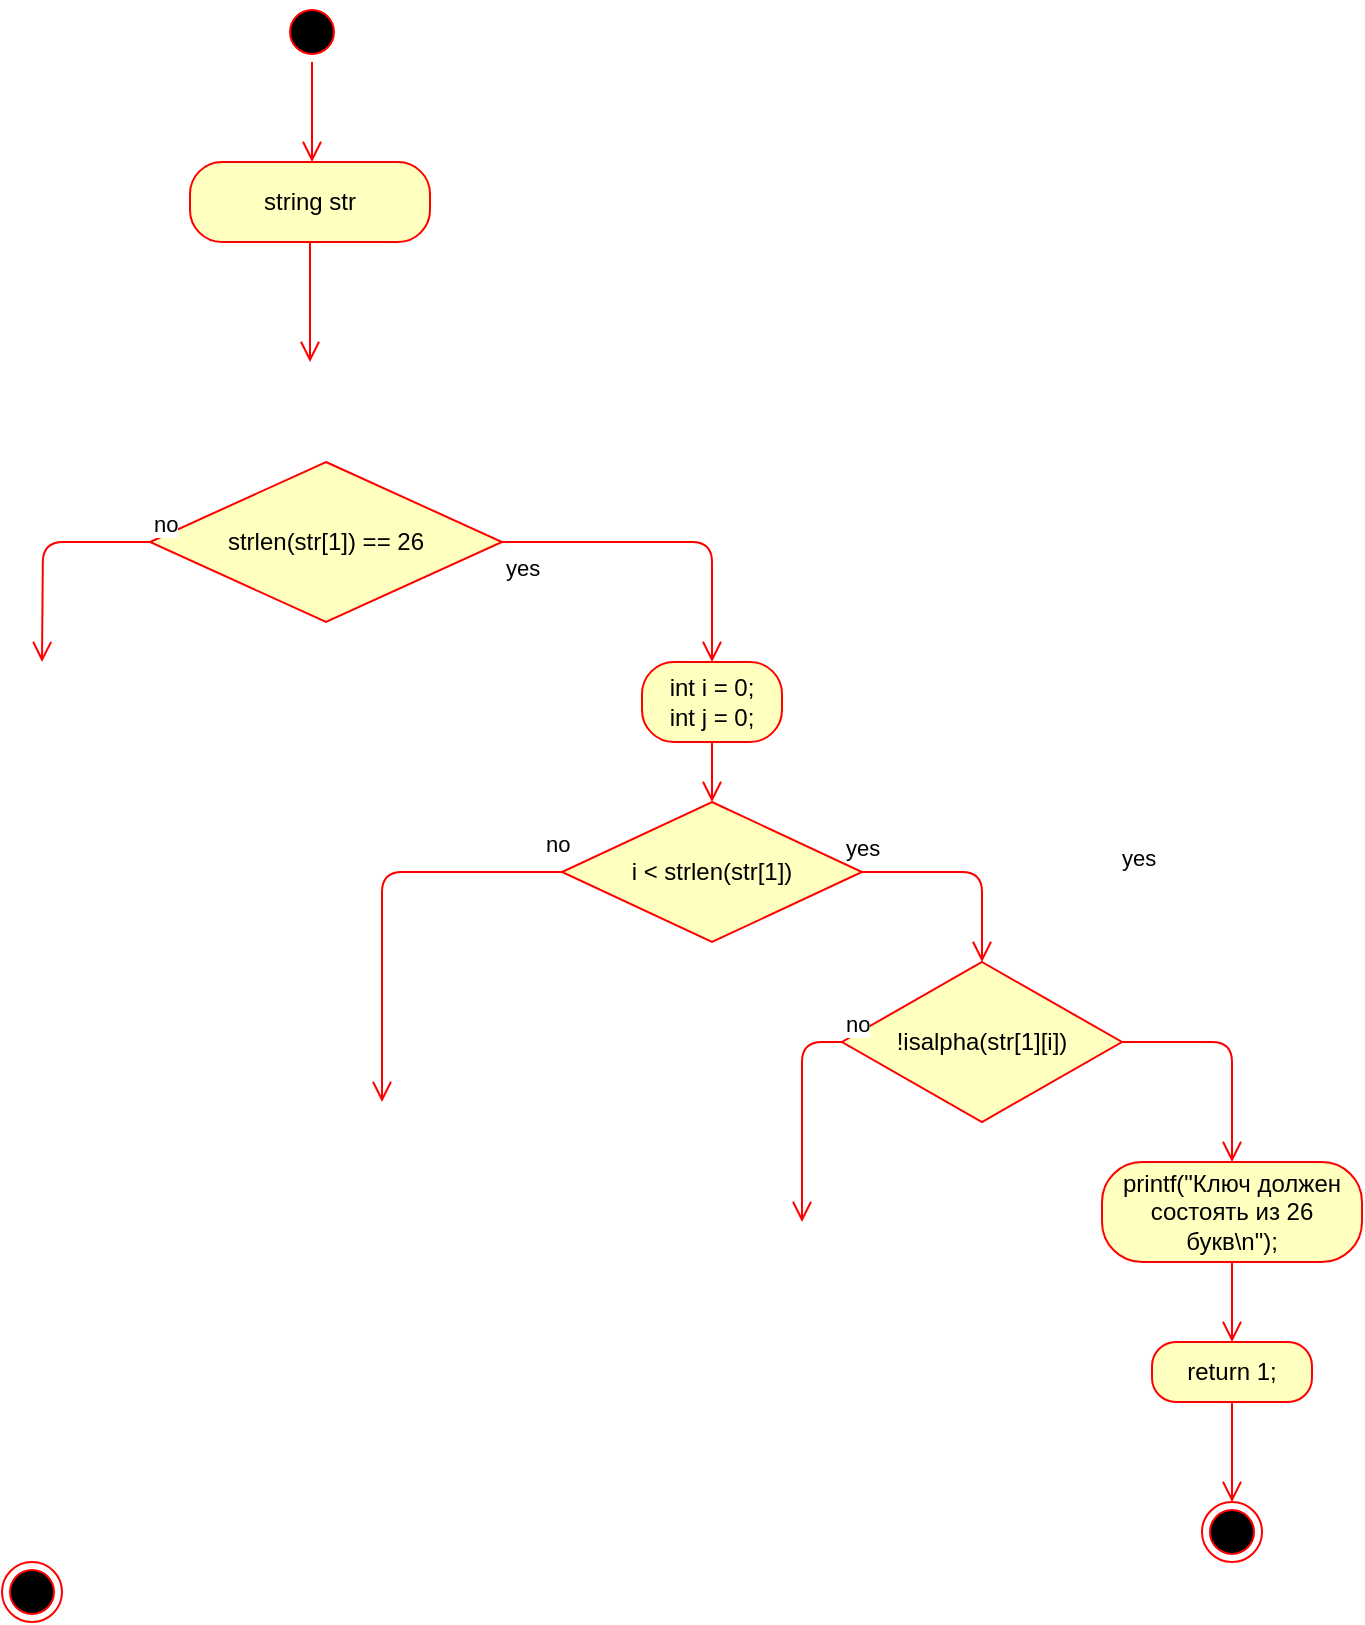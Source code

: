 <mxfile version="13.9.8" type="github">
  <diagram id="gMftlSXkGSuHVQYhd6Ju" name="Page-1">
    <mxGraphModel dx="702" dy="761" grid="1" gridSize="10" guides="1" tooltips="1" connect="1" arrows="1" fold="1" page="1" pageScale="1" pageWidth="827" pageHeight="1169" math="0" shadow="0">
      <root>
        <mxCell id="0" />
        <mxCell id="1" parent="0" />
        <mxCell id="4JtTPFdY17eOpFX0X-39-1" value="" style="ellipse;html=1;shape=endState;fillColor=#000000;strokeColor=#ff0000;" vertex="1" parent="1">
          <mxGeometry x="260" y="790" width="30" height="30" as="geometry" />
        </mxCell>
        <mxCell id="4JtTPFdY17eOpFX0X-39-2" value="" style="ellipse;html=1;shape=startState;fillColor=#000000;strokeColor=#ff0000;" vertex="1" parent="1">
          <mxGeometry x="400" y="10" width="30" height="30" as="geometry" />
        </mxCell>
        <mxCell id="4JtTPFdY17eOpFX0X-39-3" value="" style="edgeStyle=orthogonalEdgeStyle;html=1;verticalAlign=bottom;endArrow=open;endSize=8;strokeColor=#ff0000;" edge="1" source="4JtTPFdY17eOpFX0X-39-2" parent="1">
          <mxGeometry relative="1" as="geometry">
            <mxPoint x="415" y="90" as="targetPoint" />
            <Array as="points">
              <mxPoint x="415" y="60" />
              <mxPoint x="415" y="60" />
            </Array>
          </mxGeometry>
        </mxCell>
        <mxCell id="4JtTPFdY17eOpFX0X-39-4" value="string str&lt;br&gt;" style="rounded=1;whiteSpace=wrap;html=1;arcSize=40;fontColor=#000000;fillColor=#ffffc0;strokeColor=#ff0000;" vertex="1" parent="1">
          <mxGeometry x="354" y="90" width="120" height="40" as="geometry" />
        </mxCell>
        <mxCell id="4JtTPFdY17eOpFX0X-39-5" value="" style="edgeStyle=orthogonalEdgeStyle;html=1;verticalAlign=bottom;endArrow=open;endSize=8;strokeColor=#ff0000;" edge="1" source="4JtTPFdY17eOpFX0X-39-4" parent="1">
          <mxGeometry relative="1" as="geometry">
            <mxPoint x="414" y="190" as="targetPoint" />
          </mxGeometry>
        </mxCell>
        <mxCell id="4JtTPFdY17eOpFX0X-39-6" value="strlen(str[1]) == 26" style="rhombus;whiteSpace=wrap;html=1;fillColor=#ffffc0;strokeColor=#ff0000;" vertex="1" parent="1">
          <mxGeometry x="334" y="240" width="176" height="80" as="geometry" />
        </mxCell>
        <mxCell id="4JtTPFdY17eOpFX0X-39-7" value="no" style="edgeStyle=orthogonalEdgeStyle;html=1;align=left;verticalAlign=bottom;endArrow=open;endSize=8;strokeColor=#ff0000;" edge="1" source="4JtTPFdY17eOpFX0X-39-6" parent="1">
          <mxGeometry x="-1" relative="1" as="geometry">
            <mxPoint x="280" y="340" as="targetPoint" />
          </mxGeometry>
        </mxCell>
        <mxCell id="4JtTPFdY17eOpFX0X-39-8" value="yes" style="edgeStyle=orthogonalEdgeStyle;html=1;align=left;verticalAlign=top;endArrow=open;endSize=8;strokeColor=#ff0000;exitX=1;exitY=0.5;exitDx=0;exitDy=0;entryX=0.5;entryY=0;entryDx=0;entryDy=0;" edge="1" source="4JtTPFdY17eOpFX0X-39-6" parent="1" target="4JtTPFdY17eOpFX0X-39-9">
          <mxGeometry x="-1" relative="1" as="geometry">
            <mxPoint x="610" y="340" as="targetPoint" />
            <Array as="points">
              <mxPoint x="615" y="280" />
            </Array>
          </mxGeometry>
        </mxCell>
        <mxCell id="4JtTPFdY17eOpFX0X-39-9" value="int i = 0;&lt;br&gt;int j = 0;" style="rounded=1;whiteSpace=wrap;html=1;arcSize=40;fontColor=#000000;fillColor=#ffffc0;strokeColor=#ff0000;" vertex="1" parent="1">
          <mxGeometry x="580" y="340" width="70" height="40" as="geometry" />
        </mxCell>
        <mxCell id="4JtTPFdY17eOpFX0X-39-10" value="" style="edgeStyle=orthogonalEdgeStyle;html=1;verticalAlign=bottom;endArrow=open;endSize=8;strokeColor=#ff0000;entryX=0.5;entryY=0;entryDx=0;entryDy=0;" edge="1" source="4JtTPFdY17eOpFX0X-39-9" parent="1" target="4JtTPFdY17eOpFX0X-39-11">
          <mxGeometry relative="1" as="geometry">
            <mxPoint x="615" y="420" as="targetPoint" />
            <Array as="points" />
          </mxGeometry>
        </mxCell>
        <mxCell id="4JtTPFdY17eOpFX0X-39-11" value="i &amp;lt;&amp;nbsp;strlen(str[1])" style="rhombus;whiteSpace=wrap;html=1;fillColor=#ffffc0;strokeColor=#ff0000;" vertex="1" parent="1">
          <mxGeometry x="540" y="410" width="150" height="70" as="geometry" />
        </mxCell>
        <mxCell id="4JtTPFdY17eOpFX0X-39-12" value="no" style="edgeStyle=orthogonalEdgeStyle;html=1;align=left;verticalAlign=bottom;endArrow=open;endSize=8;strokeColor=#ff0000;" edge="1" source="4JtTPFdY17eOpFX0X-39-11" parent="1">
          <mxGeometry x="-0.902" y="-5" relative="1" as="geometry">
            <mxPoint x="450" y="560" as="targetPoint" />
            <Array as="points">
              <mxPoint x="450" y="445" />
            </Array>
            <mxPoint as="offset" />
          </mxGeometry>
        </mxCell>
        <mxCell id="4JtTPFdY17eOpFX0X-39-13" value="yes" style="edgeStyle=orthogonalEdgeStyle;html=1;align=left;verticalAlign=top;endArrow=open;endSize=8;strokeColor=#ff0000;exitX=1;exitY=0.5;exitDx=0;exitDy=0;" edge="1" source="4JtTPFdY17eOpFX0X-39-11" parent="1">
          <mxGeometry x="-1" y="27" relative="1" as="geometry">
            <mxPoint x="750" y="490" as="targetPoint" />
            <Array as="points">
              <mxPoint x="750" y="445" />
            </Array>
            <mxPoint x="-10" y="2" as="offset" />
          </mxGeometry>
        </mxCell>
        <mxCell id="4JtTPFdY17eOpFX0X-39-14" value="!isalpha(str[1][i])" style="rhombus;whiteSpace=wrap;html=1;fillColor=#ffffc0;strokeColor=#ff0000;" vertex="1" parent="1">
          <mxGeometry x="680" y="490" width="140" height="80" as="geometry" />
        </mxCell>
        <mxCell id="4JtTPFdY17eOpFX0X-39-15" value="no" style="edgeStyle=orthogonalEdgeStyle;html=1;align=left;verticalAlign=bottom;endArrow=open;endSize=8;strokeColor=#ff0000;" edge="1" source="4JtTPFdY17eOpFX0X-39-14" parent="1">
          <mxGeometry x="-1" relative="1" as="geometry">
            <mxPoint x="660" y="620" as="targetPoint" />
            <Array as="points">
              <mxPoint x="660" y="530" />
            </Array>
          </mxGeometry>
        </mxCell>
        <mxCell id="4JtTPFdY17eOpFX0X-39-16" value="yes" style="edgeStyle=orthogonalEdgeStyle;html=1;align=left;verticalAlign=top;endArrow=open;endSize=8;strokeColor=#ff0000;entryX=0.5;entryY=0;entryDx=0;entryDy=0;" edge="1" source="4JtTPFdY17eOpFX0X-39-14" parent="1" target="4JtTPFdY17eOpFX0X-39-17">
          <mxGeometry x="-1" y="85" relative="1" as="geometry">
            <mxPoint x="870" y="590" as="targetPoint" />
            <Array as="points">
              <mxPoint x="875" y="530" />
            </Array>
            <mxPoint x="-2" y="-20" as="offset" />
          </mxGeometry>
        </mxCell>
        <mxCell id="4JtTPFdY17eOpFX0X-39-17" value="printf(&quot;Ключ должен состоять из 26 букв\n&quot;);" style="rounded=1;whiteSpace=wrap;html=1;arcSize=40;fontColor=#000000;fillColor=#ffffc0;strokeColor=#ff0000;" vertex="1" parent="1">
          <mxGeometry x="810" y="590" width="130" height="50" as="geometry" />
        </mxCell>
        <mxCell id="4JtTPFdY17eOpFX0X-39-18" value="" style="edgeStyle=orthogonalEdgeStyle;html=1;verticalAlign=bottom;endArrow=open;endSize=8;strokeColor=#ff0000;entryX=0.5;entryY=0;entryDx=0;entryDy=0;" edge="1" source="4JtTPFdY17eOpFX0X-39-17" parent="1" target="4JtTPFdY17eOpFX0X-39-20">
          <mxGeometry relative="1" as="geometry">
            <mxPoint x="875" y="680" as="targetPoint" />
            <Array as="points" />
          </mxGeometry>
        </mxCell>
        <mxCell id="4JtTPFdY17eOpFX0X-39-20" value="return 1;" style="rounded=1;whiteSpace=wrap;html=1;arcSize=40;fontColor=#000000;fillColor=#ffffc0;strokeColor=#ff0000;" vertex="1" parent="1">
          <mxGeometry x="835" y="680" width="80" height="30" as="geometry" />
        </mxCell>
        <mxCell id="4JtTPFdY17eOpFX0X-39-21" value="" style="edgeStyle=orthogonalEdgeStyle;html=1;verticalAlign=bottom;endArrow=open;endSize=8;strokeColor=#ff0000;" edge="1" source="4JtTPFdY17eOpFX0X-39-20" parent="1">
          <mxGeometry relative="1" as="geometry">
            <mxPoint x="875" y="760" as="targetPoint" />
            <Array as="points">
              <mxPoint x="875" y="730" />
              <mxPoint x="875" y="730" />
            </Array>
          </mxGeometry>
        </mxCell>
        <mxCell id="4JtTPFdY17eOpFX0X-39-23" value="" style="ellipse;html=1;shape=endState;fillColor=#000000;strokeColor=#ff0000;" vertex="1" parent="1">
          <mxGeometry x="860" y="760" width="30" height="30" as="geometry" />
        </mxCell>
      </root>
    </mxGraphModel>
  </diagram>
</mxfile>
